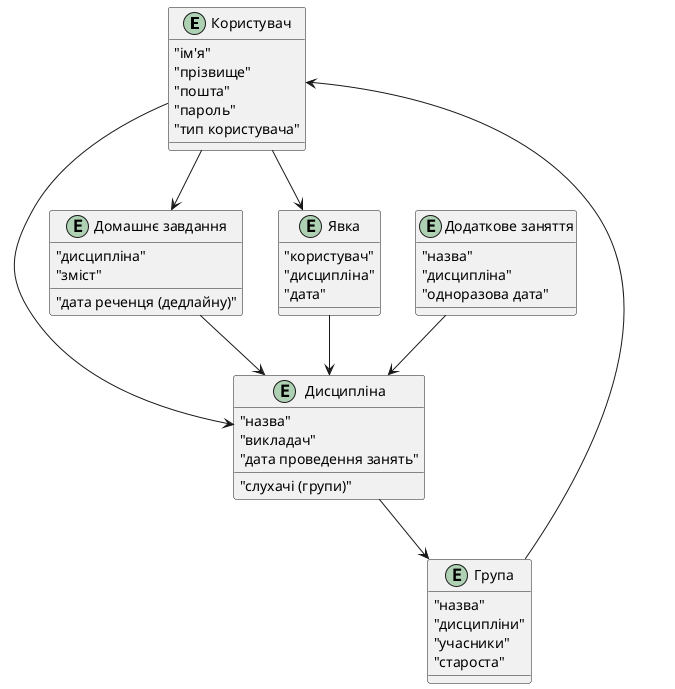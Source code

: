 @startuml
entity "Користувач" {
    "ім'я"
    "прізвище"
    "пошта"
    "пароль"
    "тип користувача"
}
entity "Група" {
    "назва"
    "дисципліни"
    "учасники"
    "староста"
}
entity "Дисципліна" {
    "назва"
    "викладач"
    "слухачі (групи)"
    "дата проведення занять"
}
entity "Додаткове заняття" { 
    "назва"
    "дисципліна"
    "одноразова дата"
}
entity "Домашнє завдання" {
    "дисципліна"
    "зміст"
    "дата реченця (дедлайну)"
}
entity "Явка" {
    "користувач"
    "дисципліна"
    "дата"
}



"Користувач" --> "Дисципліна"
"Користувач" --> "Домашнє завдання"
"Користувач" --> "Явка"
"Група" --> "Користувач"
"Додаткове заняття" --> "Дисципліна"
"Дисципліна" --> "Група"
"Домашнє завдання" --> "Дисципліна"
"Явка" --> "Дисципліна"
@enduml
